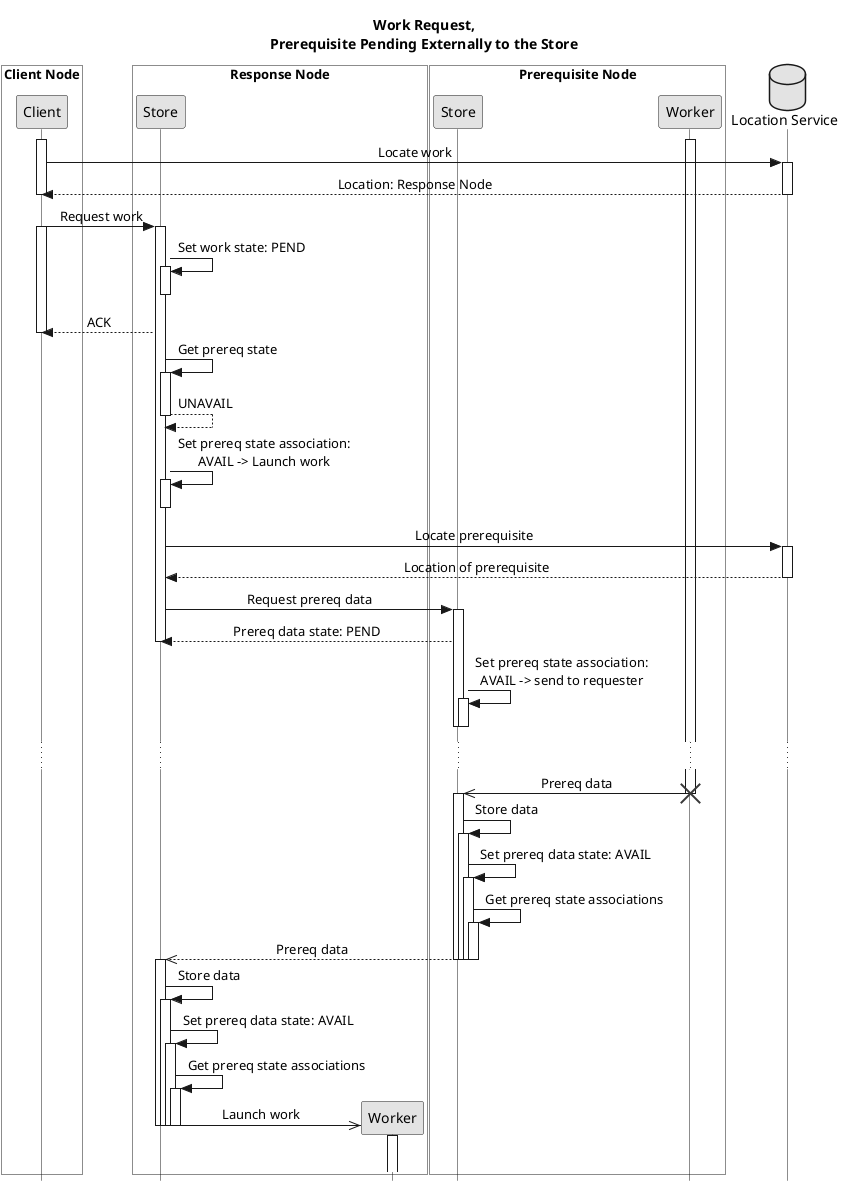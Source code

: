 @startuml
skinparam monochrome true
skinparam shadowing false
skinparam style strictuml
skinparam LifelineStrategy nosolid
skinparam sequenceMessageAlign center
title Work Request,\nPrerequisite Pending Externally to the Store

box "Client Node" #ffffff
participant Client as client
end box
box "Response Node" #ffffff
participant Store as store
participant Worker as worker
end box
box "Prerequisite Node" #ffffff
participant Store as pstore
participant Worker as pworker
end box
database "Location Service" as ls

activate pworker
activate client
client -> ls: Locate work
activate ls
return Location: Response Node
deactivate client
client -> store ++: Request work
activate client
store -> store ++--: Set work state: PEND
store --> client: ACK
deactivate client
store -> store ++: Get prereq state
return UNAVAIL
store -> store ++--: Set prereq state association:\nAVAIL -> Launch work
store -> ls ++: Locate prerequisite
return Location of prerequisite
store -> pstore ++: Request prereq data
pstore --> store: Prereq data state: PEND
deactivate store
pstore -> pstore ++--: Set prereq state association:\nAVAIL -> send to requester
deactivate pstore
...
pworker ->> pstore: Prereq data
destroy pworker
activate pstore
pstore -> pstore ++: Store data
pstore -> pstore ++: Set prereq data state: AVAIL
pstore -> pstore ++: Get prereq state associations
pstore -->> store --: Prereq data
deactivate pstore
deactivate pstore
deactivate pstore
deactivate pstore
activate store
store -> store ++: Store data
store -> store ++: Set prereq data state: AVAIL
store -> store ++: Get prereq state associations
store ->> worker **: Launch work
deactivate store
deactivate store
deactivate store
deactivate store
activate worker
|||
@enduml
